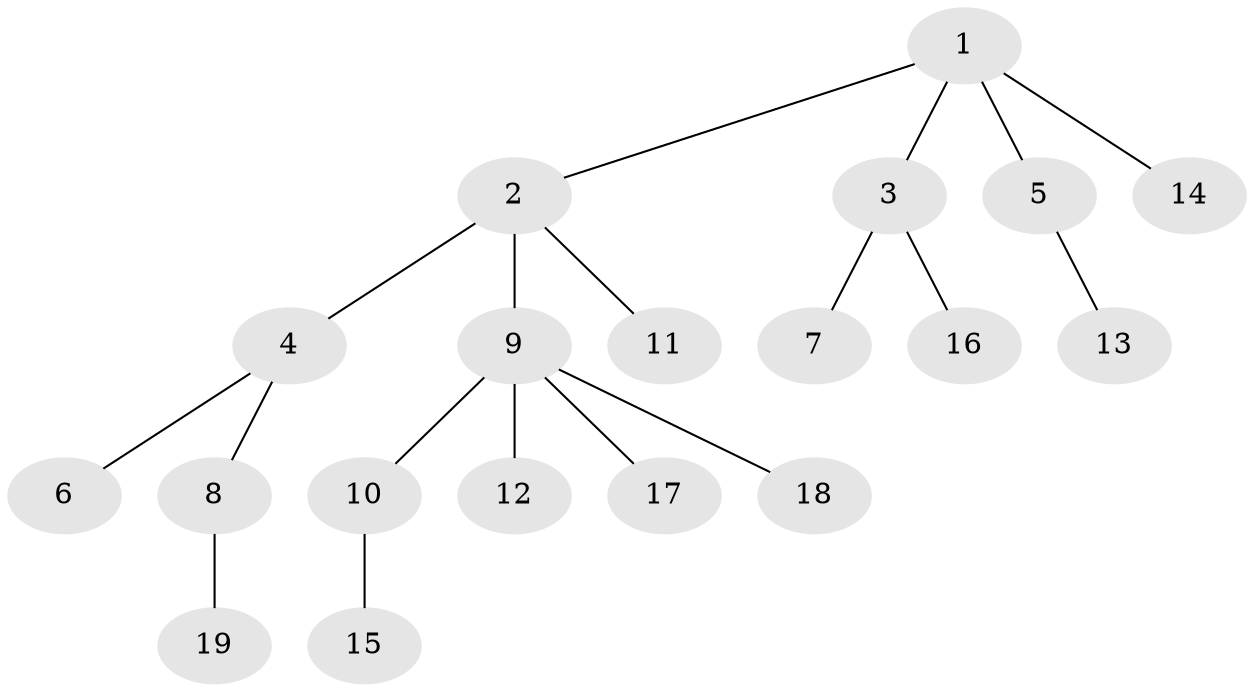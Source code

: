 // original degree distribution, {5: 0.047619047619047616, 4: 0.031746031746031744, 1: 0.4603174603174603, 3: 0.12698412698412698, 2: 0.31746031746031744, 8: 0.015873015873015872}
// Generated by graph-tools (version 1.1) at 2025/51/03/04/25 22:51:27]
// undirected, 19 vertices, 18 edges
graph export_dot {
  node [color=gray90,style=filled];
  1;
  2;
  3;
  4;
  5;
  6;
  7;
  8;
  9;
  10;
  11;
  12;
  13;
  14;
  15;
  16;
  17;
  18;
  19;
  1 -- 2 [weight=1.0];
  1 -- 3 [weight=1.0];
  1 -- 5 [weight=1.0];
  1 -- 14 [weight=1.0];
  2 -- 4 [weight=2.0];
  2 -- 9 [weight=1.0];
  2 -- 11 [weight=1.0];
  3 -- 7 [weight=1.0];
  3 -- 16 [weight=1.0];
  4 -- 6 [weight=1.0];
  4 -- 8 [weight=1.0];
  5 -- 13 [weight=1.0];
  8 -- 19 [weight=1.0];
  9 -- 10 [weight=1.0];
  9 -- 12 [weight=1.0];
  9 -- 17 [weight=2.0];
  9 -- 18 [weight=1.0];
  10 -- 15 [weight=1.0];
}
